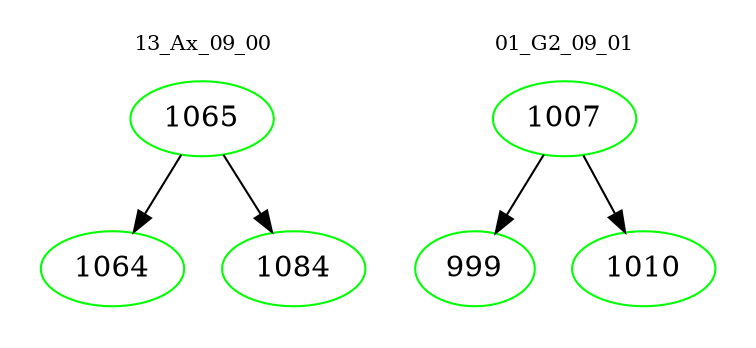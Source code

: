 digraph{
subgraph cluster_0 {
color = white
label = "13_Ax_09_00";
fontsize=10;
T0_1065 [label="1065", color="green"]
T0_1065 -> T0_1064 [color="black"]
T0_1064 [label="1064", color="green"]
T0_1065 -> T0_1084 [color="black"]
T0_1084 [label="1084", color="green"]
}
subgraph cluster_1 {
color = white
label = "01_G2_09_01";
fontsize=10;
T1_1007 [label="1007", color="green"]
T1_1007 -> T1_999 [color="black"]
T1_999 [label="999", color="green"]
T1_1007 -> T1_1010 [color="black"]
T1_1010 [label="1010", color="green"]
}
}

